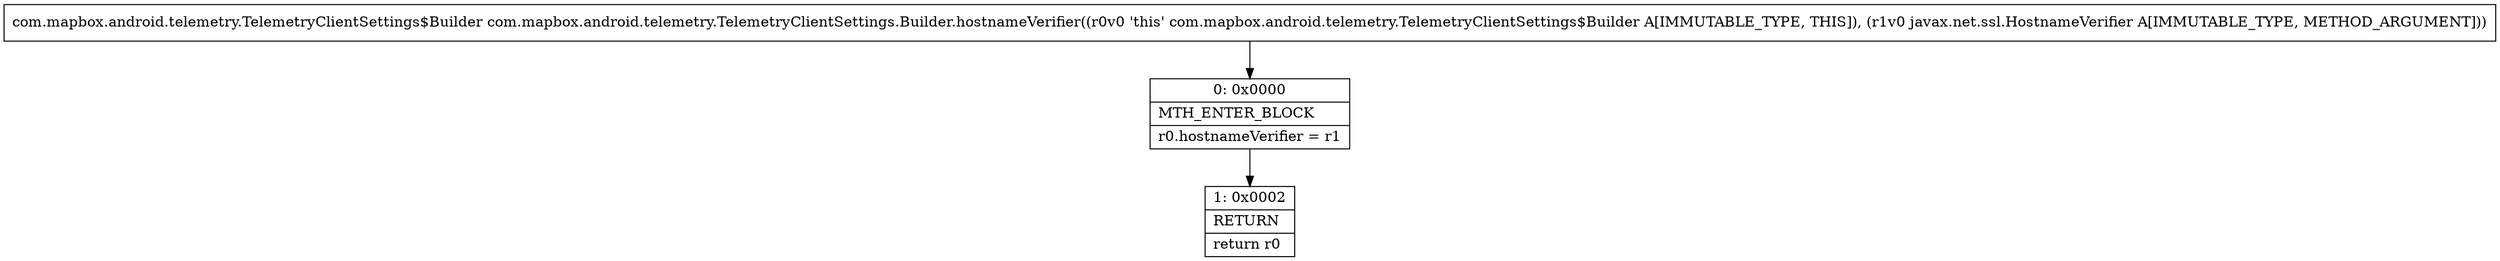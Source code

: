digraph "CFG forcom.mapbox.android.telemetry.TelemetryClientSettings.Builder.hostnameVerifier(Ljavax\/net\/ssl\/HostnameVerifier;)Lcom\/mapbox\/android\/telemetry\/TelemetryClientSettings$Builder;" {
Node_0 [shape=record,label="{0\:\ 0x0000|MTH_ENTER_BLOCK\l|r0.hostnameVerifier = r1\l}"];
Node_1 [shape=record,label="{1\:\ 0x0002|RETURN\l|return r0\l}"];
MethodNode[shape=record,label="{com.mapbox.android.telemetry.TelemetryClientSettings$Builder com.mapbox.android.telemetry.TelemetryClientSettings.Builder.hostnameVerifier((r0v0 'this' com.mapbox.android.telemetry.TelemetryClientSettings$Builder A[IMMUTABLE_TYPE, THIS]), (r1v0 javax.net.ssl.HostnameVerifier A[IMMUTABLE_TYPE, METHOD_ARGUMENT])) }"];
MethodNode -> Node_0;
Node_0 -> Node_1;
}

